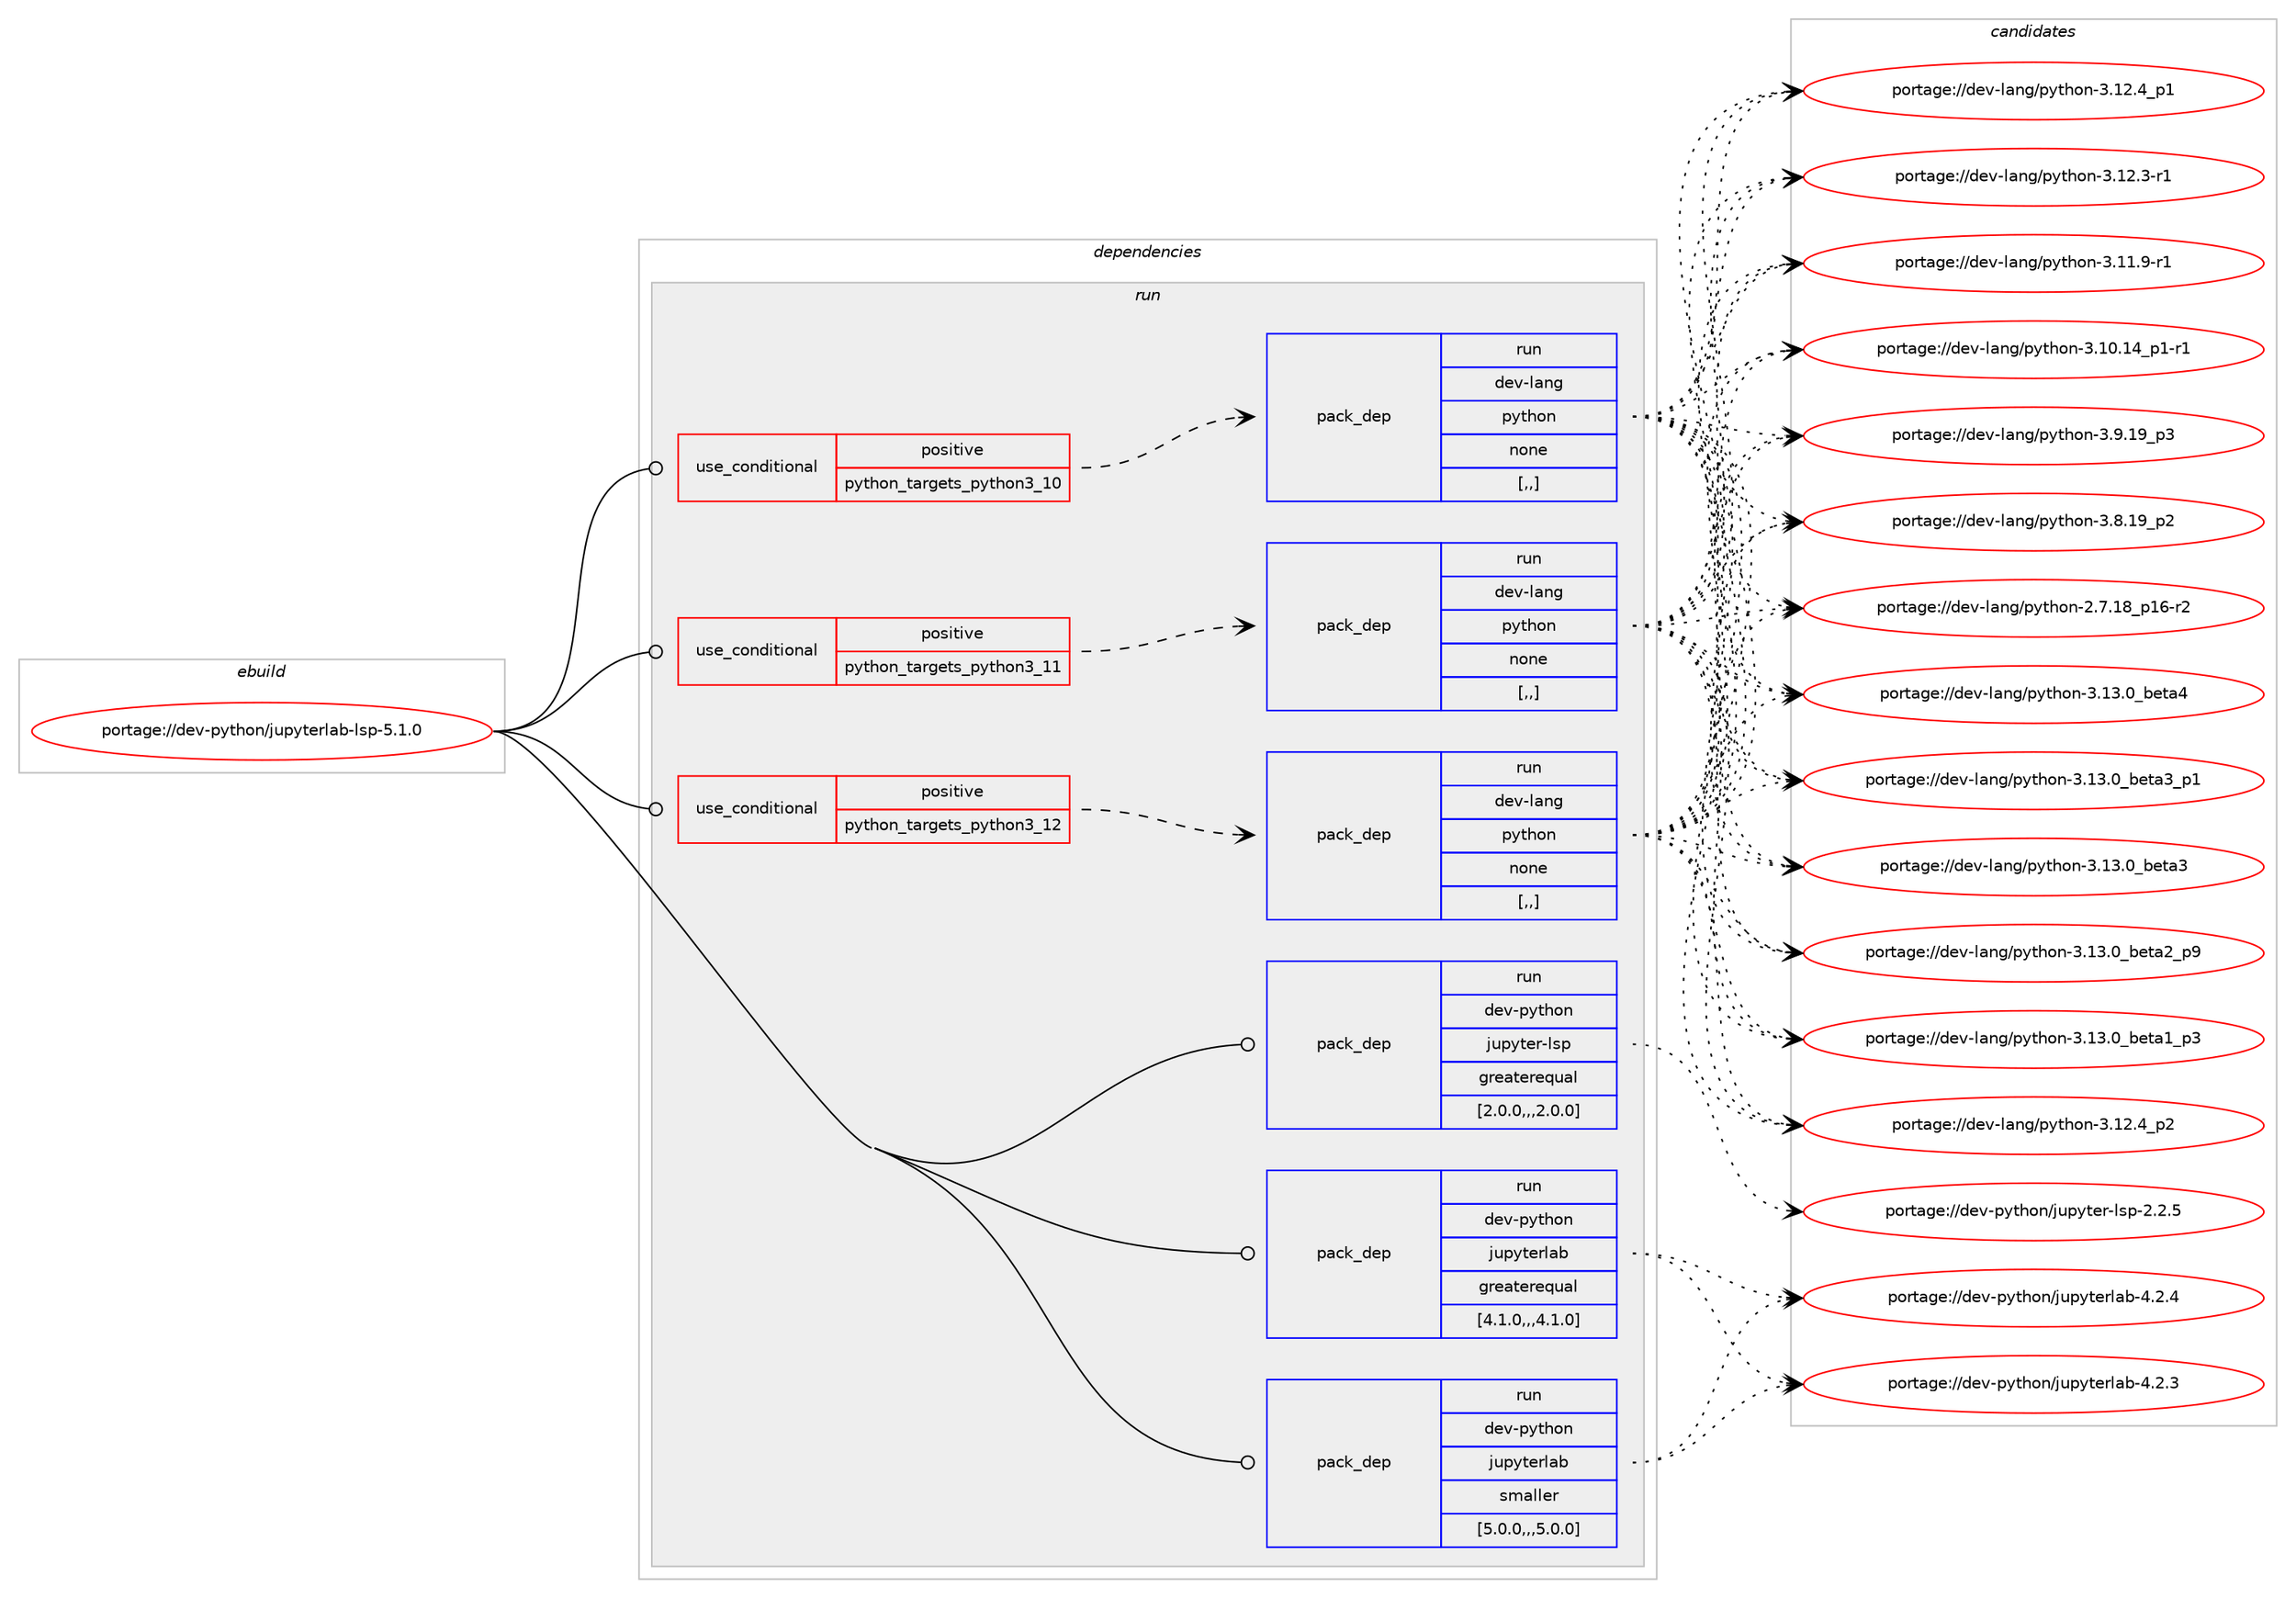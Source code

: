 digraph prolog {

# *************
# Graph options
# *************

newrank=true;
concentrate=true;
compound=true;
graph [rankdir=LR,fontname=Helvetica,fontsize=10,ranksep=1.5];#, ranksep=2.5, nodesep=0.2];
edge  [arrowhead=vee];
node  [fontname=Helvetica,fontsize=10];

# **********
# The ebuild
# **********

subgraph cluster_leftcol {
color=gray;
label=<<i>ebuild</i>>;
id [label="portage://dev-python/jupyterlab-lsp-5.1.0", color=red, width=4, href="../dev-python/jupyterlab-lsp-5.1.0.svg"];
}

# ****************
# The dependencies
# ****************

subgraph cluster_midcol {
color=gray;
label=<<i>dependencies</i>>;
subgraph cluster_compile {
fillcolor="#eeeeee";
style=filled;
label=<<i>compile</i>>;
}
subgraph cluster_compileandrun {
fillcolor="#eeeeee";
style=filled;
label=<<i>compile and run</i>>;
}
subgraph cluster_run {
fillcolor="#eeeeee";
style=filled;
label=<<i>run</i>>;
subgraph cond34127 {
dependency149703 [label=<<TABLE BORDER="0" CELLBORDER="1" CELLSPACING="0" CELLPADDING="4"><TR><TD ROWSPAN="3" CELLPADDING="10">use_conditional</TD></TR><TR><TD>positive</TD></TR><TR><TD>python_targets_python3_10</TD></TR></TABLE>>, shape=none, color=red];
subgraph pack114327 {
dependency149704 [label=<<TABLE BORDER="0" CELLBORDER="1" CELLSPACING="0" CELLPADDING="4" WIDTH="220"><TR><TD ROWSPAN="6" CELLPADDING="30">pack_dep</TD></TR><TR><TD WIDTH="110">run</TD></TR><TR><TD>dev-lang</TD></TR><TR><TD>python</TD></TR><TR><TD>none</TD></TR><TR><TD>[,,]</TD></TR></TABLE>>, shape=none, color=blue];
}
dependency149703:e -> dependency149704:w [weight=20,style="dashed",arrowhead="vee"];
}
id:e -> dependency149703:w [weight=20,style="solid",arrowhead="odot"];
subgraph cond34128 {
dependency149705 [label=<<TABLE BORDER="0" CELLBORDER="1" CELLSPACING="0" CELLPADDING="4"><TR><TD ROWSPAN="3" CELLPADDING="10">use_conditional</TD></TR><TR><TD>positive</TD></TR><TR><TD>python_targets_python3_11</TD></TR></TABLE>>, shape=none, color=red];
subgraph pack114328 {
dependency149706 [label=<<TABLE BORDER="0" CELLBORDER="1" CELLSPACING="0" CELLPADDING="4" WIDTH="220"><TR><TD ROWSPAN="6" CELLPADDING="30">pack_dep</TD></TR><TR><TD WIDTH="110">run</TD></TR><TR><TD>dev-lang</TD></TR><TR><TD>python</TD></TR><TR><TD>none</TD></TR><TR><TD>[,,]</TD></TR></TABLE>>, shape=none, color=blue];
}
dependency149705:e -> dependency149706:w [weight=20,style="dashed",arrowhead="vee"];
}
id:e -> dependency149705:w [weight=20,style="solid",arrowhead="odot"];
subgraph cond34129 {
dependency149707 [label=<<TABLE BORDER="0" CELLBORDER="1" CELLSPACING="0" CELLPADDING="4"><TR><TD ROWSPAN="3" CELLPADDING="10">use_conditional</TD></TR><TR><TD>positive</TD></TR><TR><TD>python_targets_python3_12</TD></TR></TABLE>>, shape=none, color=red];
subgraph pack114329 {
dependency149708 [label=<<TABLE BORDER="0" CELLBORDER="1" CELLSPACING="0" CELLPADDING="4" WIDTH="220"><TR><TD ROWSPAN="6" CELLPADDING="30">pack_dep</TD></TR><TR><TD WIDTH="110">run</TD></TR><TR><TD>dev-lang</TD></TR><TR><TD>python</TD></TR><TR><TD>none</TD></TR><TR><TD>[,,]</TD></TR></TABLE>>, shape=none, color=blue];
}
dependency149707:e -> dependency149708:w [weight=20,style="dashed",arrowhead="vee"];
}
id:e -> dependency149707:w [weight=20,style="solid",arrowhead="odot"];
subgraph pack114330 {
dependency149709 [label=<<TABLE BORDER="0" CELLBORDER="1" CELLSPACING="0" CELLPADDING="4" WIDTH="220"><TR><TD ROWSPAN="6" CELLPADDING="30">pack_dep</TD></TR><TR><TD WIDTH="110">run</TD></TR><TR><TD>dev-python</TD></TR><TR><TD>jupyter-lsp</TD></TR><TR><TD>greaterequal</TD></TR><TR><TD>[2.0.0,,,2.0.0]</TD></TR></TABLE>>, shape=none, color=blue];
}
id:e -> dependency149709:w [weight=20,style="solid",arrowhead="odot"];
subgraph pack114331 {
dependency149710 [label=<<TABLE BORDER="0" CELLBORDER="1" CELLSPACING="0" CELLPADDING="4" WIDTH="220"><TR><TD ROWSPAN="6" CELLPADDING="30">pack_dep</TD></TR><TR><TD WIDTH="110">run</TD></TR><TR><TD>dev-python</TD></TR><TR><TD>jupyterlab</TD></TR><TR><TD>greaterequal</TD></TR><TR><TD>[4.1.0,,,4.1.0]</TD></TR></TABLE>>, shape=none, color=blue];
}
id:e -> dependency149710:w [weight=20,style="solid",arrowhead="odot"];
subgraph pack114332 {
dependency149711 [label=<<TABLE BORDER="0" CELLBORDER="1" CELLSPACING="0" CELLPADDING="4" WIDTH="220"><TR><TD ROWSPAN="6" CELLPADDING="30">pack_dep</TD></TR><TR><TD WIDTH="110">run</TD></TR><TR><TD>dev-python</TD></TR><TR><TD>jupyterlab</TD></TR><TR><TD>smaller</TD></TR><TR><TD>[5.0.0,,,5.0.0]</TD></TR></TABLE>>, shape=none, color=blue];
}
id:e -> dependency149711:w [weight=20,style="solid",arrowhead="odot"];
}
}

# **************
# The candidates
# **************

subgraph cluster_choices {
rank=same;
color=gray;
label=<<i>candidates</i>>;

subgraph choice114327 {
color=black;
nodesep=1;
choice1001011184510897110103471121211161041111104551464951464895981011169752 [label="portage://dev-lang/python-3.13.0_beta4", color=red, width=4,href="../dev-lang/python-3.13.0_beta4.svg"];
choice10010111845108971101034711212111610411111045514649514648959810111697519511249 [label="portage://dev-lang/python-3.13.0_beta3_p1", color=red, width=4,href="../dev-lang/python-3.13.0_beta3_p1.svg"];
choice1001011184510897110103471121211161041111104551464951464895981011169751 [label="portage://dev-lang/python-3.13.0_beta3", color=red, width=4,href="../dev-lang/python-3.13.0_beta3.svg"];
choice10010111845108971101034711212111610411111045514649514648959810111697509511257 [label="portage://dev-lang/python-3.13.0_beta2_p9", color=red, width=4,href="../dev-lang/python-3.13.0_beta2_p9.svg"];
choice10010111845108971101034711212111610411111045514649514648959810111697499511251 [label="portage://dev-lang/python-3.13.0_beta1_p3", color=red, width=4,href="../dev-lang/python-3.13.0_beta1_p3.svg"];
choice100101118451089711010347112121116104111110455146495046529511250 [label="portage://dev-lang/python-3.12.4_p2", color=red, width=4,href="../dev-lang/python-3.12.4_p2.svg"];
choice100101118451089711010347112121116104111110455146495046529511249 [label="portage://dev-lang/python-3.12.4_p1", color=red, width=4,href="../dev-lang/python-3.12.4_p1.svg"];
choice100101118451089711010347112121116104111110455146495046514511449 [label="portage://dev-lang/python-3.12.3-r1", color=red, width=4,href="../dev-lang/python-3.12.3-r1.svg"];
choice100101118451089711010347112121116104111110455146494946574511449 [label="portage://dev-lang/python-3.11.9-r1", color=red, width=4,href="../dev-lang/python-3.11.9-r1.svg"];
choice100101118451089711010347112121116104111110455146494846495295112494511449 [label="portage://dev-lang/python-3.10.14_p1-r1", color=red, width=4,href="../dev-lang/python-3.10.14_p1-r1.svg"];
choice100101118451089711010347112121116104111110455146574649579511251 [label="portage://dev-lang/python-3.9.19_p3", color=red, width=4,href="../dev-lang/python-3.9.19_p3.svg"];
choice100101118451089711010347112121116104111110455146564649579511250 [label="portage://dev-lang/python-3.8.19_p2", color=red, width=4,href="../dev-lang/python-3.8.19_p2.svg"];
choice100101118451089711010347112121116104111110455046554649569511249544511450 [label="portage://dev-lang/python-2.7.18_p16-r2", color=red, width=4,href="../dev-lang/python-2.7.18_p16-r2.svg"];
dependency149704:e -> choice1001011184510897110103471121211161041111104551464951464895981011169752:w [style=dotted,weight="100"];
dependency149704:e -> choice10010111845108971101034711212111610411111045514649514648959810111697519511249:w [style=dotted,weight="100"];
dependency149704:e -> choice1001011184510897110103471121211161041111104551464951464895981011169751:w [style=dotted,weight="100"];
dependency149704:e -> choice10010111845108971101034711212111610411111045514649514648959810111697509511257:w [style=dotted,weight="100"];
dependency149704:e -> choice10010111845108971101034711212111610411111045514649514648959810111697499511251:w [style=dotted,weight="100"];
dependency149704:e -> choice100101118451089711010347112121116104111110455146495046529511250:w [style=dotted,weight="100"];
dependency149704:e -> choice100101118451089711010347112121116104111110455146495046529511249:w [style=dotted,weight="100"];
dependency149704:e -> choice100101118451089711010347112121116104111110455146495046514511449:w [style=dotted,weight="100"];
dependency149704:e -> choice100101118451089711010347112121116104111110455146494946574511449:w [style=dotted,weight="100"];
dependency149704:e -> choice100101118451089711010347112121116104111110455146494846495295112494511449:w [style=dotted,weight="100"];
dependency149704:e -> choice100101118451089711010347112121116104111110455146574649579511251:w [style=dotted,weight="100"];
dependency149704:e -> choice100101118451089711010347112121116104111110455146564649579511250:w [style=dotted,weight="100"];
dependency149704:e -> choice100101118451089711010347112121116104111110455046554649569511249544511450:w [style=dotted,weight="100"];
}
subgraph choice114328 {
color=black;
nodesep=1;
choice1001011184510897110103471121211161041111104551464951464895981011169752 [label="portage://dev-lang/python-3.13.0_beta4", color=red, width=4,href="../dev-lang/python-3.13.0_beta4.svg"];
choice10010111845108971101034711212111610411111045514649514648959810111697519511249 [label="portage://dev-lang/python-3.13.0_beta3_p1", color=red, width=4,href="../dev-lang/python-3.13.0_beta3_p1.svg"];
choice1001011184510897110103471121211161041111104551464951464895981011169751 [label="portage://dev-lang/python-3.13.0_beta3", color=red, width=4,href="../dev-lang/python-3.13.0_beta3.svg"];
choice10010111845108971101034711212111610411111045514649514648959810111697509511257 [label="portage://dev-lang/python-3.13.0_beta2_p9", color=red, width=4,href="../dev-lang/python-3.13.0_beta2_p9.svg"];
choice10010111845108971101034711212111610411111045514649514648959810111697499511251 [label="portage://dev-lang/python-3.13.0_beta1_p3", color=red, width=4,href="../dev-lang/python-3.13.0_beta1_p3.svg"];
choice100101118451089711010347112121116104111110455146495046529511250 [label="portage://dev-lang/python-3.12.4_p2", color=red, width=4,href="../dev-lang/python-3.12.4_p2.svg"];
choice100101118451089711010347112121116104111110455146495046529511249 [label="portage://dev-lang/python-3.12.4_p1", color=red, width=4,href="../dev-lang/python-3.12.4_p1.svg"];
choice100101118451089711010347112121116104111110455146495046514511449 [label="portage://dev-lang/python-3.12.3-r1", color=red, width=4,href="../dev-lang/python-3.12.3-r1.svg"];
choice100101118451089711010347112121116104111110455146494946574511449 [label="portage://dev-lang/python-3.11.9-r1", color=red, width=4,href="../dev-lang/python-3.11.9-r1.svg"];
choice100101118451089711010347112121116104111110455146494846495295112494511449 [label="portage://dev-lang/python-3.10.14_p1-r1", color=red, width=4,href="../dev-lang/python-3.10.14_p1-r1.svg"];
choice100101118451089711010347112121116104111110455146574649579511251 [label="portage://dev-lang/python-3.9.19_p3", color=red, width=4,href="../dev-lang/python-3.9.19_p3.svg"];
choice100101118451089711010347112121116104111110455146564649579511250 [label="portage://dev-lang/python-3.8.19_p2", color=red, width=4,href="../dev-lang/python-3.8.19_p2.svg"];
choice100101118451089711010347112121116104111110455046554649569511249544511450 [label="portage://dev-lang/python-2.7.18_p16-r2", color=red, width=4,href="../dev-lang/python-2.7.18_p16-r2.svg"];
dependency149706:e -> choice1001011184510897110103471121211161041111104551464951464895981011169752:w [style=dotted,weight="100"];
dependency149706:e -> choice10010111845108971101034711212111610411111045514649514648959810111697519511249:w [style=dotted,weight="100"];
dependency149706:e -> choice1001011184510897110103471121211161041111104551464951464895981011169751:w [style=dotted,weight="100"];
dependency149706:e -> choice10010111845108971101034711212111610411111045514649514648959810111697509511257:w [style=dotted,weight="100"];
dependency149706:e -> choice10010111845108971101034711212111610411111045514649514648959810111697499511251:w [style=dotted,weight="100"];
dependency149706:e -> choice100101118451089711010347112121116104111110455146495046529511250:w [style=dotted,weight="100"];
dependency149706:e -> choice100101118451089711010347112121116104111110455146495046529511249:w [style=dotted,weight="100"];
dependency149706:e -> choice100101118451089711010347112121116104111110455146495046514511449:w [style=dotted,weight="100"];
dependency149706:e -> choice100101118451089711010347112121116104111110455146494946574511449:w [style=dotted,weight="100"];
dependency149706:e -> choice100101118451089711010347112121116104111110455146494846495295112494511449:w [style=dotted,weight="100"];
dependency149706:e -> choice100101118451089711010347112121116104111110455146574649579511251:w [style=dotted,weight="100"];
dependency149706:e -> choice100101118451089711010347112121116104111110455146564649579511250:w [style=dotted,weight="100"];
dependency149706:e -> choice100101118451089711010347112121116104111110455046554649569511249544511450:w [style=dotted,weight="100"];
}
subgraph choice114329 {
color=black;
nodesep=1;
choice1001011184510897110103471121211161041111104551464951464895981011169752 [label="portage://dev-lang/python-3.13.0_beta4", color=red, width=4,href="../dev-lang/python-3.13.0_beta4.svg"];
choice10010111845108971101034711212111610411111045514649514648959810111697519511249 [label="portage://dev-lang/python-3.13.0_beta3_p1", color=red, width=4,href="../dev-lang/python-3.13.0_beta3_p1.svg"];
choice1001011184510897110103471121211161041111104551464951464895981011169751 [label="portage://dev-lang/python-3.13.0_beta3", color=red, width=4,href="../dev-lang/python-3.13.0_beta3.svg"];
choice10010111845108971101034711212111610411111045514649514648959810111697509511257 [label="portage://dev-lang/python-3.13.0_beta2_p9", color=red, width=4,href="../dev-lang/python-3.13.0_beta2_p9.svg"];
choice10010111845108971101034711212111610411111045514649514648959810111697499511251 [label="portage://dev-lang/python-3.13.0_beta1_p3", color=red, width=4,href="../dev-lang/python-3.13.0_beta1_p3.svg"];
choice100101118451089711010347112121116104111110455146495046529511250 [label="portage://dev-lang/python-3.12.4_p2", color=red, width=4,href="../dev-lang/python-3.12.4_p2.svg"];
choice100101118451089711010347112121116104111110455146495046529511249 [label="portage://dev-lang/python-3.12.4_p1", color=red, width=4,href="../dev-lang/python-3.12.4_p1.svg"];
choice100101118451089711010347112121116104111110455146495046514511449 [label="portage://dev-lang/python-3.12.3-r1", color=red, width=4,href="../dev-lang/python-3.12.3-r1.svg"];
choice100101118451089711010347112121116104111110455146494946574511449 [label="portage://dev-lang/python-3.11.9-r1", color=red, width=4,href="../dev-lang/python-3.11.9-r1.svg"];
choice100101118451089711010347112121116104111110455146494846495295112494511449 [label="portage://dev-lang/python-3.10.14_p1-r1", color=red, width=4,href="../dev-lang/python-3.10.14_p1-r1.svg"];
choice100101118451089711010347112121116104111110455146574649579511251 [label="portage://dev-lang/python-3.9.19_p3", color=red, width=4,href="../dev-lang/python-3.9.19_p3.svg"];
choice100101118451089711010347112121116104111110455146564649579511250 [label="portage://dev-lang/python-3.8.19_p2", color=red, width=4,href="../dev-lang/python-3.8.19_p2.svg"];
choice100101118451089711010347112121116104111110455046554649569511249544511450 [label="portage://dev-lang/python-2.7.18_p16-r2", color=red, width=4,href="../dev-lang/python-2.7.18_p16-r2.svg"];
dependency149708:e -> choice1001011184510897110103471121211161041111104551464951464895981011169752:w [style=dotted,weight="100"];
dependency149708:e -> choice10010111845108971101034711212111610411111045514649514648959810111697519511249:w [style=dotted,weight="100"];
dependency149708:e -> choice1001011184510897110103471121211161041111104551464951464895981011169751:w [style=dotted,weight="100"];
dependency149708:e -> choice10010111845108971101034711212111610411111045514649514648959810111697509511257:w [style=dotted,weight="100"];
dependency149708:e -> choice10010111845108971101034711212111610411111045514649514648959810111697499511251:w [style=dotted,weight="100"];
dependency149708:e -> choice100101118451089711010347112121116104111110455146495046529511250:w [style=dotted,weight="100"];
dependency149708:e -> choice100101118451089711010347112121116104111110455146495046529511249:w [style=dotted,weight="100"];
dependency149708:e -> choice100101118451089711010347112121116104111110455146495046514511449:w [style=dotted,weight="100"];
dependency149708:e -> choice100101118451089711010347112121116104111110455146494946574511449:w [style=dotted,weight="100"];
dependency149708:e -> choice100101118451089711010347112121116104111110455146494846495295112494511449:w [style=dotted,weight="100"];
dependency149708:e -> choice100101118451089711010347112121116104111110455146574649579511251:w [style=dotted,weight="100"];
dependency149708:e -> choice100101118451089711010347112121116104111110455146564649579511250:w [style=dotted,weight="100"];
dependency149708:e -> choice100101118451089711010347112121116104111110455046554649569511249544511450:w [style=dotted,weight="100"];
}
subgraph choice114330 {
color=black;
nodesep=1;
choice100101118451121211161041111104710611711212111610111445108115112455046504653 [label="portage://dev-python/jupyter-lsp-2.2.5", color=red, width=4,href="../dev-python/jupyter-lsp-2.2.5.svg"];
dependency149709:e -> choice100101118451121211161041111104710611711212111610111445108115112455046504653:w [style=dotted,weight="100"];
}
subgraph choice114331 {
color=black;
nodesep=1;
choice10010111845112121116104111110471061171121211161011141089798455246504652 [label="portage://dev-python/jupyterlab-4.2.4", color=red, width=4,href="../dev-python/jupyterlab-4.2.4.svg"];
choice10010111845112121116104111110471061171121211161011141089798455246504651 [label="portage://dev-python/jupyterlab-4.2.3", color=red, width=4,href="../dev-python/jupyterlab-4.2.3.svg"];
dependency149710:e -> choice10010111845112121116104111110471061171121211161011141089798455246504652:w [style=dotted,weight="100"];
dependency149710:e -> choice10010111845112121116104111110471061171121211161011141089798455246504651:w [style=dotted,weight="100"];
}
subgraph choice114332 {
color=black;
nodesep=1;
choice10010111845112121116104111110471061171121211161011141089798455246504652 [label="portage://dev-python/jupyterlab-4.2.4", color=red, width=4,href="../dev-python/jupyterlab-4.2.4.svg"];
choice10010111845112121116104111110471061171121211161011141089798455246504651 [label="portage://dev-python/jupyterlab-4.2.3", color=red, width=4,href="../dev-python/jupyterlab-4.2.3.svg"];
dependency149711:e -> choice10010111845112121116104111110471061171121211161011141089798455246504652:w [style=dotted,weight="100"];
dependency149711:e -> choice10010111845112121116104111110471061171121211161011141089798455246504651:w [style=dotted,weight="100"];
}
}

}
